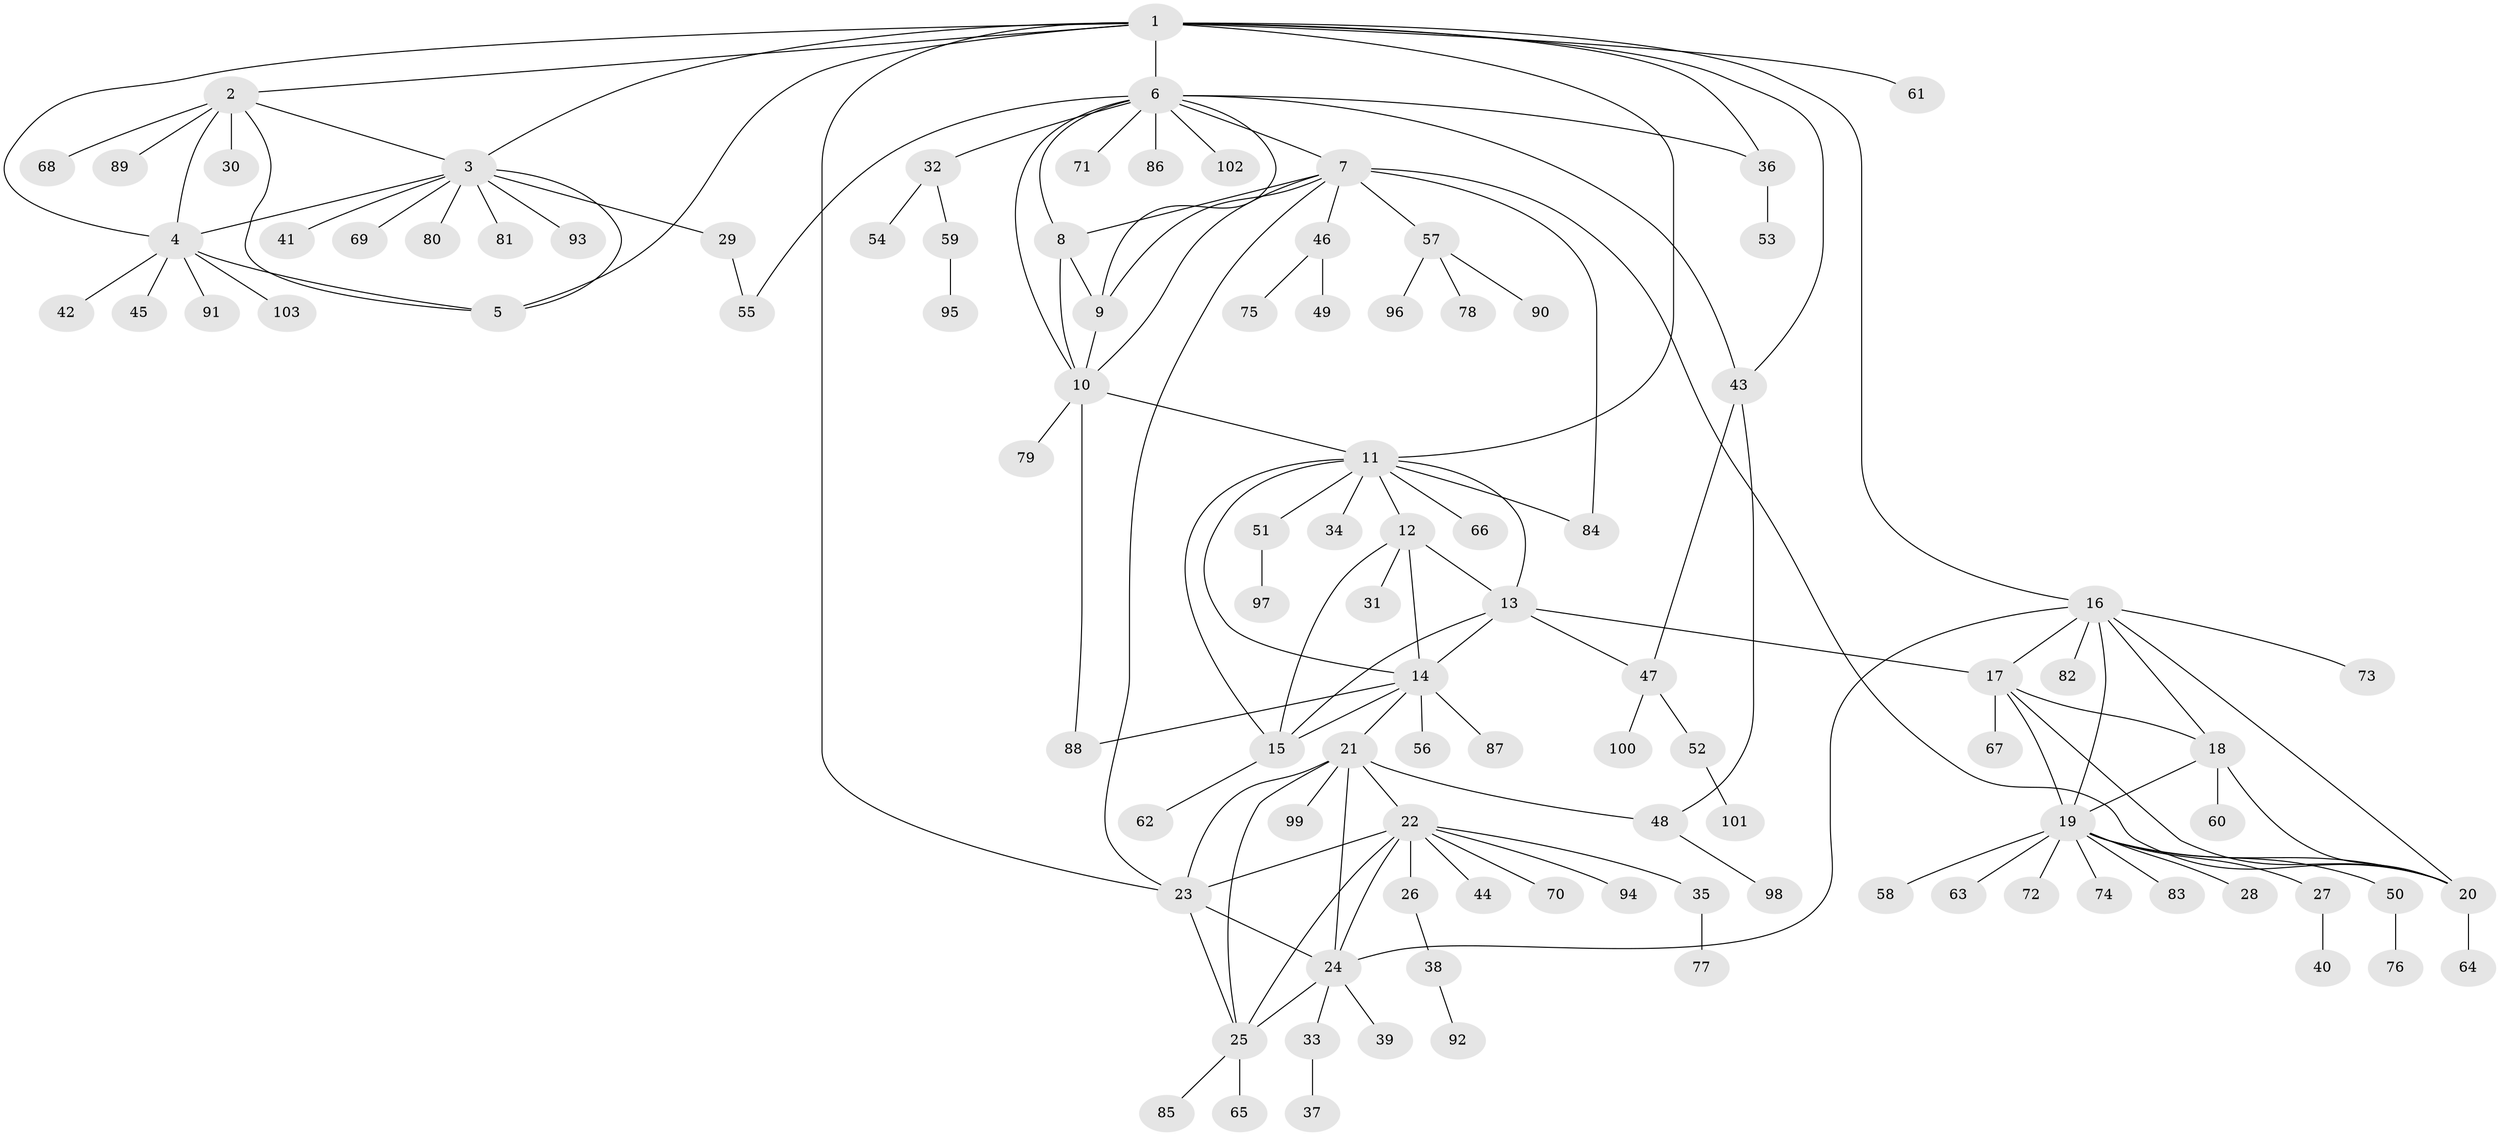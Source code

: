 // Generated by graph-tools (version 1.1) at 2025/16/03/09/25 04:16:08]
// undirected, 103 vertices, 145 edges
graph export_dot {
graph [start="1"]
  node [color=gray90,style=filled];
  1;
  2;
  3;
  4;
  5;
  6;
  7;
  8;
  9;
  10;
  11;
  12;
  13;
  14;
  15;
  16;
  17;
  18;
  19;
  20;
  21;
  22;
  23;
  24;
  25;
  26;
  27;
  28;
  29;
  30;
  31;
  32;
  33;
  34;
  35;
  36;
  37;
  38;
  39;
  40;
  41;
  42;
  43;
  44;
  45;
  46;
  47;
  48;
  49;
  50;
  51;
  52;
  53;
  54;
  55;
  56;
  57;
  58;
  59;
  60;
  61;
  62;
  63;
  64;
  65;
  66;
  67;
  68;
  69;
  70;
  71;
  72;
  73;
  74;
  75;
  76;
  77;
  78;
  79;
  80;
  81;
  82;
  83;
  84;
  85;
  86;
  87;
  88;
  89;
  90;
  91;
  92;
  93;
  94;
  95;
  96;
  97;
  98;
  99;
  100;
  101;
  102;
  103;
  1 -- 2;
  1 -- 3;
  1 -- 4;
  1 -- 5;
  1 -- 6;
  1 -- 11;
  1 -- 16;
  1 -- 23;
  1 -- 36;
  1 -- 43;
  1 -- 61;
  2 -- 3;
  2 -- 4;
  2 -- 5;
  2 -- 30;
  2 -- 68;
  2 -- 89;
  3 -- 4;
  3 -- 5;
  3 -- 29;
  3 -- 41;
  3 -- 69;
  3 -- 80;
  3 -- 81;
  3 -- 93;
  4 -- 5;
  4 -- 42;
  4 -- 45;
  4 -- 91;
  4 -- 103;
  6 -- 7;
  6 -- 8;
  6 -- 9;
  6 -- 10;
  6 -- 32;
  6 -- 36;
  6 -- 43;
  6 -- 55;
  6 -- 71;
  6 -- 86;
  6 -- 102;
  7 -- 8;
  7 -- 9;
  7 -- 10;
  7 -- 20;
  7 -- 23;
  7 -- 46;
  7 -- 57;
  7 -- 84;
  8 -- 9;
  8 -- 10;
  9 -- 10;
  10 -- 11;
  10 -- 79;
  10 -- 88;
  11 -- 12;
  11 -- 13;
  11 -- 14;
  11 -- 15;
  11 -- 34;
  11 -- 51;
  11 -- 66;
  11 -- 84;
  12 -- 13;
  12 -- 14;
  12 -- 15;
  12 -- 31;
  13 -- 14;
  13 -- 15;
  13 -- 17;
  13 -- 47;
  14 -- 15;
  14 -- 21;
  14 -- 56;
  14 -- 87;
  14 -- 88;
  15 -- 62;
  16 -- 17;
  16 -- 18;
  16 -- 19;
  16 -- 20;
  16 -- 24;
  16 -- 73;
  16 -- 82;
  17 -- 18;
  17 -- 19;
  17 -- 20;
  17 -- 67;
  18 -- 19;
  18 -- 20;
  18 -- 60;
  19 -- 20;
  19 -- 27;
  19 -- 28;
  19 -- 50;
  19 -- 58;
  19 -- 63;
  19 -- 72;
  19 -- 74;
  19 -- 83;
  20 -- 64;
  21 -- 22;
  21 -- 23;
  21 -- 24;
  21 -- 25;
  21 -- 48;
  21 -- 99;
  22 -- 23;
  22 -- 24;
  22 -- 25;
  22 -- 26;
  22 -- 35;
  22 -- 44;
  22 -- 70;
  22 -- 94;
  23 -- 24;
  23 -- 25;
  24 -- 25;
  24 -- 33;
  24 -- 39;
  25 -- 65;
  25 -- 85;
  26 -- 38;
  27 -- 40;
  29 -- 55;
  32 -- 54;
  32 -- 59;
  33 -- 37;
  35 -- 77;
  36 -- 53;
  38 -- 92;
  43 -- 47;
  43 -- 48;
  46 -- 49;
  46 -- 75;
  47 -- 52;
  47 -- 100;
  48 -- 98;
  50 -- 76;
  51 -- 97;
  52 -- 101;
  57 -- 78;
  57 -- 90;
  57 -- 96;
  59 -- 95;
}
